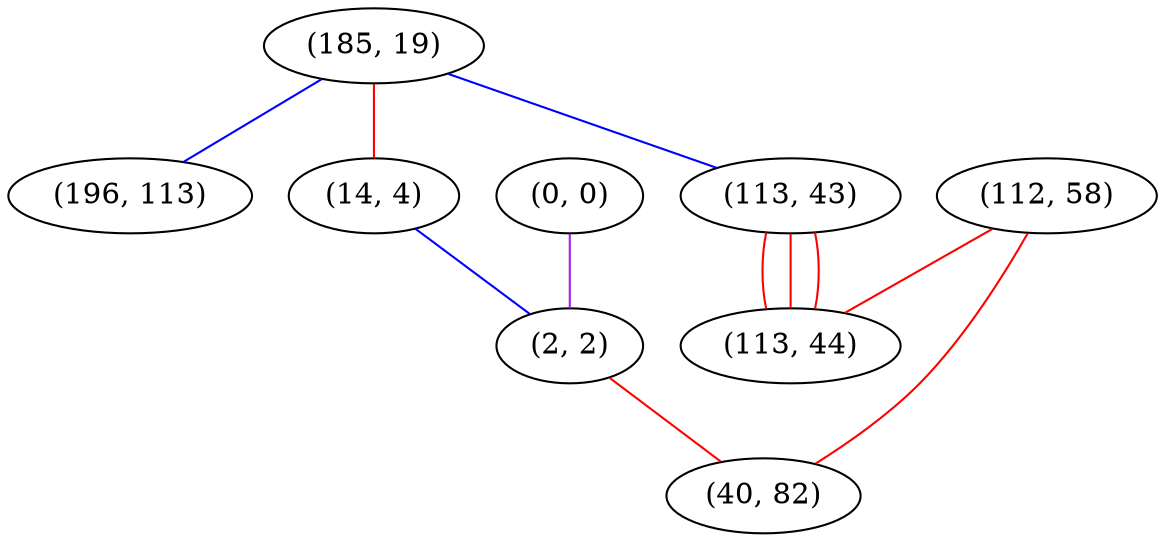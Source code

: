 graph "" {
"(185, 19)";
"(14, 4)";
"(113, 43)";
"(196, 113)";
"(0, 0)";
"(112, 58)";
"(113, 44)";
"(2, 2)";
"(40, 82)";
"(185, 19)" -- "(14, 4)"  [color=red, key=0, weight=1];
"(185, 19)" -- "(113, 43)"  [color=blue, key=0, weight=3];
"(185, 19)" -- "(196, 113)"  [color=blue, key=0, weight=3];
"(14, 4)" -- "(2, 2)"  [color=blue, key=0, weight=3];
"(113, 43)" -- "(113, 44)"  [color=red, key=0, weight=1];
"(113, 43)" -- "(113, 44)"  [color=red, key=1, weight=1];
"(113, 43)" -- "(113, 44)"  [color=red, key=2, weight=1];
"(0, 0)" -- "(2, 2)"  [color=purple, key=0, weight=4];
"(112, 58)" -- "(40, 82)"  [color=red, key=0, weight=1];
"(112, 58)" -- "(113, 44)"  [color=red, key=0, weight=1];
"(2, 2)" -- "(40, 82)"  [color=red, key=0, weight=1];
}
